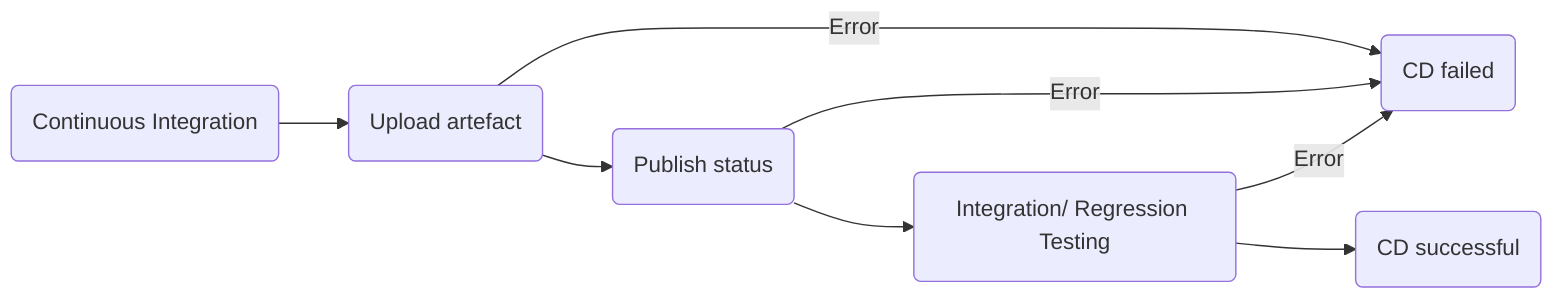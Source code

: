 graph LR; 
id1(Continuous Integration); 
id1 --> id2(Upload artefact); 
id2 --> id3(Publish status); 
id3 -->id4(Integration/ Regression Testing)
id2 -->|Error|id6(CD failed);
id3 -->|Error|id6(CD failed);
id4 -->|Error|id6(CD failed);
id4 --> id7(CD successful)
